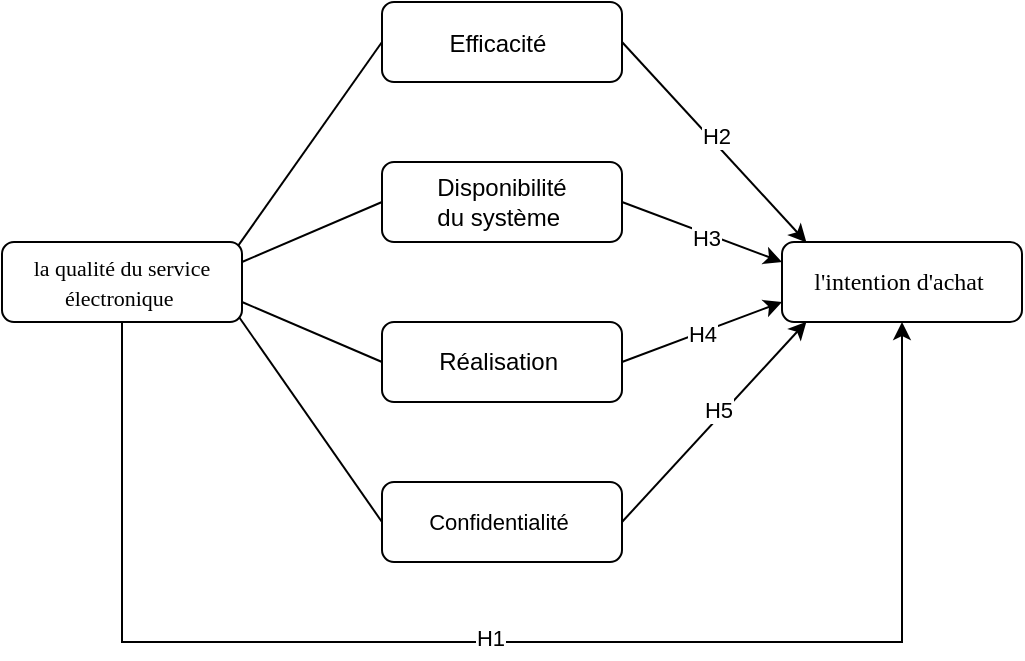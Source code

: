 <mxfile version="26.2.14">
  <diagram name="Page-1" id="g4uEJwVApC-8BKiMDtJV">
    <mxGraphModel dx="1154" dy="658" grid="1" gridSize="10" guides="1" tooltips="1" connect="1" arrows="1" fold="1" page="1" pageScale="1" pageWidth="850" pageHeight="1100" math="0" shadow="0">
      <root>
        <mxCell id="0" />
        <mxCell id="1" parent="0" />
        <mxCell id="zcal4szhA9THlN3-I1z9-9" style="rounded=0;orthogonalLoop=1;jettySize=auto;html=1;exitX=1;exitY=0.5;exitDx=0;exitDy=0;entryX=0.102;entryY=0.005;entryDx=0;entryDy=0;entryPerimeter=0;" edge="1" parent="1" source="zcal4szhA9THlN3-I1z9-1" target="zcal4szhA9THlN3-I1z9-8">
          <mxGeometry relative="1" as="geometry" />
        </mxCell>
        <mxCell id="zcal4szhA9THlN3-I1z9-20" value="H2" style="edgeLabel;html=1;align=center;verticalAlign=middle;resizable=0;points=[];" vertex="1" connectable="0" parent="zcal4szhA9THlN3-I1z9-9">
          <mxGeometry x="-0.025" y="3" relative="1" as="geometry">
            <mxPoint as="offset" />
          </mxGeometry>
        </mxCell>
        <mxCell id="zcal4szhA9THlN3-I1z9-1" value="&lt;span style=&quot;line-height: 107%; font-family: Aptos, sans-serif;&quot;&gt;&lt;font&gt;Efficacité&lt;/font&gt;&lt;/span&gt;&lt;span style=&quot;font-size:11.0pt;line-height:107%;&lt;br/&gt;font-family:&amp;quot;Aptos&amp;quot;,sans-serif;mso-ascii-theme-font:minor-latin;mso-fareast-font-family:&lt;br/&gt;Aptos;mso-fareast-theme-font:minor-latin;mso-hansi-theme-font:minor-latin;&lt;br/&gt;mso-bidi-font-family:&amp;quot;Times New Roman&amp;quot;;mso-bidi-theme-font:minor-bidi;&lt;br/&gt;mso-ansi-language:FR-MA;mso-fareast-language:EN-US;mso-bidi-language:AR-SA&quot;&gt;&amp;nbsp;&lt;/span&gt;" style="rounded=1;whiteSpace=wrap;html=1;" vertex="1" parent="1">
          <mxGeometry x="240" y="320" width="120" height="40" as="geometry" />
        </mxCell>
        <mxCell id="zcal4szhA9THlN3-I1z9-10" style="rounded=0;orthogonalLoop=1;jettySize=auto;html=1;exitX=1;exitY=0.5;exitDx=0;exitDy=0;entryX=0;entryY=0.25;entryDx=0;entryDy=0;" edge="1" parent="1" source="zcal4szhA9THlN3-I1z9-2" target="zcal4szhA9THlN3-I1z9-8">
          <mxGeometry relative="1" as="geometry" />
        </mxCell>
        <mxCell id="zcal4szhA9THlN3-I1z9-21" value="H3" style="edgeLabel;html=1;align=center;verticalAlign=middle;resizable=0;points=[];" vertex="1" connectable="0" parent="zcal4szhA9THlN3-I1z9-10">
          <mxGeometry x="0.038" y="-2" relative="1" as="geometry">
            <mxPoint x="1" as="offset" />
          </mxGeometry>
        </mxCell>
        <mxCell id="zcal4szhA9THlN3-I1z9-2" value="&lt;span style=&quot;line-height: 107%; font-family: Aptos, sans-serif;&quot;&gt;&lt;font&gt;Disponibilité&lt;br/&gt;du système&amp;nbsp;&lt;/font&gt;&lt;/span&gt;" style="rounded=1;whiteSpace=wrap;html=1;" vertex="1" parent="1">
          <mxGeometry x="240" y="400" width="120" height="40" as="geometry" />
        </mxCell>
        <mxCell id="zcal4szhA9THlN3-I1z9-11" style="rounded=0;orthogonalLoop=1;jettySize=auto;html=1;exitX=1;exitY=0.5;exitDx=0;exitDy=0;entryX=0;entryY=0.75;entryDx=0;entryDy=0;" edge="1" parent="1" source="zcal4szhA9THlN3-I1z9-5" target="zcal4szhA9THlN3-I1z9-8">
          <mxGeometry relative="1" as="geometry" />
        </mxCell>
        <mxCell id="zcal4szhA9THlN3-I1z9-22" value="H4" style="edgeLabel;html=1;align=center;verticalAlign=middle;resizable=0;points=[];" vertex="1" connectable="0" parent="zcal4szhA9THlN3-I1z9-11">
          <mxGeometry x="-0.008" y="-1" relative="1" as="geometry">
            <mxPoint as="offset" />
          </mxGeometry>
        </mxCell>
        <mxCell id="zcal4szhA9THlN3-I1z9-5" value="&lt;span style=&quot;line-height: 107%;&quot;&gt;&lt;font&gt;Réalisation&amp;nbsp;&lt;/font&gt;&lt;/span&gt;" style="rounded=1;whiteSpace=wrap;html=1;" vertex="1" parent="1">
          <mxGeometry x="240" y="480" width="120" height="40" as="geometry" />
        </mxCell>
        <mxCell id="zcal4szhA9THlN3-I1z9-12" style="rounded=0;orthogonalLoop=1;jettySize=auto;html=1;exitX=1;exitY=0.5;exitDx=0;exitDy=0;entryX=0.102;entryY=0.996;entryDx=0;entryDy=0;entryPerimeter=0;" edge="1" parent="1" source="zcal4szhA9THlN3-I1z9-6" target="zcal4szhA9THlN3-I1z9-8">
          <mxGeometry relative="1" as="geometry">
            <mxPoint x="500" y="490" as="targetPoint" />
          </mxGeometry>
        </mxCell>
        <mxCell id="zcal4szhA9THlN3-I1z9-23" value="H5" style="edgeLabel;html=1;align=center;verticalAlign=middle;resizable=0;points=[];" vertex="1" connectable="0" parent="zcal4szhA9THlN3-I1z9-12">
          <mxGeometry x="0.083" y="3" relative="1" as="geometry">
            <mxPoint as="offset" />
          </mxGeometry>
        </mxCell>
        <mxCell id="zcal4szhA9THlN3-I1z9-6" value="&lt;span style=&quot;line-height: 107%; font-family: Aptos, sans-serif;&quot;&gt;&lt;font style=&quot;font-size: 11px;&quot;&gt;Confidentialité&amp;nbsp;&lt;/font&gt;&lt;/span&gt;" style="rounded=1;whiteSpace=wrap;html=1;" vertex="1" parent="1">
          <mxGeometry x="240" y="560" width="120" height="40" as="geometry" />
        </mxCell>
        <mxCell id="zcal4szhA9THlN3-I1z9-14" style="rounded=0;orthogonalLoop=1;jettySize=auto;html=1;exitX=0.985;exitY=0.042;exitDx=0;exitDy=0;entryX=0;entryY=0.5;entryDx=0;entryDy=0;endArrow=none;startFill=0;exitPerimeter=0;" edge="1" parent="1" source="zcal4szhA9THlN3-I1z9-7" target="zcal4szhA9THlN3-I1z9-1">
          <mxGeometry relative="1" as="geometry" />
        </mxCell>
        <mxCell id="zcal4szhA9THlN3-I1z9-19" style="edgeStyle=orthogonalEdgeStyle;rounded=0;orthogonalLoop=1;jettySize=auto;html=1;entryX=0.5;entryY=1;entryDx=0;entryDy=0;exitX=0.5;exitY=1;exitDx=0;exitDy=0;" edge="1" parent="1" source="zcal4szhA9THlN3-I1z9-7" target="zcal4szhA9THlN3-I1z9-8">
          <mxGeometry relative="1" as="geometry">
            <Array as="points">
              <mxPoint x="110" y="640" />
              <mxPoint x="500" y="640" />
            </Array>
          </mxGeometry>
        </mxCell>
        <mxCell id="zcal4szhA9THlN3-I1z9-24" value="H1" style="edgeLabel;html=1;align=center;verticalAlign=middle;resizable=0;points=[];" vertex="1" connectable="0" parent="zcal4szhA9THlN3-I1z9-19">
          <mxGeometry x="-0.031" y="2" relative="1" as="geometry">
            <mxPoint as="offset" />
          </mxGeometry>
        </mxCell>
        <mxCell id="zcal4szhA9THlN3-I1z9-7" value="&lt;span style=&quot;line-height: 107%; font-family: &amp;quot;Times New Roman&amp;quot;, serif;&quot;&gt;&lt;font style=&quot;font-size: 11px;&quot;&gt;la qualité du service électronique&amp;nbsp;&lt;/font&gt;&lt;/span&gt;" style="rounded=1;whiteSpace=wrap;html=1;" vertex="1" parent="1">
          <mxGeometry x="50" y="440" width="120" height="40" as="geometry" />
        </mxCell>
        <mxCell id="zcal4szhA9THlN3-I1z9-8" value="&lt;span style=&quot;line-height: 107%; font-family: &amp;quot;Times New Roman&amp;quot;, serif;&quot;&gt;&lt;font&gt;l&#39;intention d&#39;achat&amp;nbsp;&lt;/font&gt;&lt;/span&gt;" style="rounded=1;whiteSpace=wrap;html=1;" vertex="1" parent="1">
          <mxGeometry x="440" y="440" width="120" height="40" as="geometry" />
        </mxCell>
        <mxCell id="zcal4szhA9THlN3-I1z9-16" style="rounded=0;orthogonalLoop=1;jettySize=auto;html=1;exitX=1;exitY=0.25;exitDx=0;exitDy=0;entryX=0;entryY=0.5;entryDx=0;entryDy=0;endArrow=none;startFill=0;" edge="1" parent="1" source="zcal4szhA9THlN3-I1z9-7" target="zcal4szhA9THlN3-I1z9-2">
          <mxGeometry relative="1" as="geometry">
            <mxPoint x="200" y="452" as="sourcePoint" />
            <mxPoint x="241" y="350" as="targetPoint" />
          </mxGeometry>
        </mxCell>
        <mxCell id="zcal4szhA9THlN3-I1z9-17" style="rounded=0;orthogonalLoop=1;jettySize=auto;html=1;exitX=1;exitY=0.75;exitDx=0;exitDy=0;endArrow=none;startFill=0;entryX=0;entryY=0.5;entryDx=0;entryDy=0;" edge="1" parent="1" source="zcal4szhA9THlN3-I1z9-7" target="zcal4szhA9THlN3-I1z9-5">
          <mxGeometry relative="1" as="geometry">
            <mxPoint x="200" y="462" as="sourcePoint" />
            <mxPoint x="230" y="502" as="targetPoint" />
          </mxGeometry>
        </mxCell>
        <mxCell id="zcal4szhA9THlN3-I1z9-18" style="rounded=0;orthogonalLoop=1;jettySize=auto;html=1;exitX=0.989;exitY=0.944;exitDx=0;exitDy=0;entryX=0;entryY=0.5;entryDx=0;entryDy=0;endArrow=none;startFill=0;exitPerimeter=0;" edge="1" parent="1" source="zcal4szhA9THlN3-I1z9-7" target="zcal4szhA9THlN3-I1z9-6">
          <mxGeometry relative="1" as="geometry">
            <mxPoint x="200" y="471" as="sourcePoint" />
            <mxPoint x="241" y="369" as="targetPoint" />
          </mxGeometry>
        </mxCell>
      </root>
    </mxGraphModel>
  </diagram>
</mxfile>
